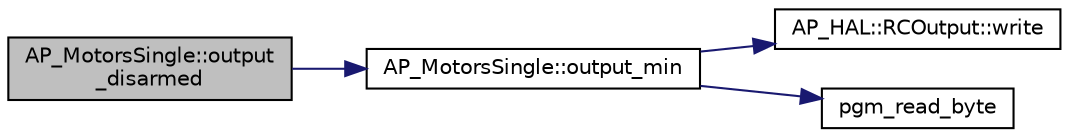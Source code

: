 digraph "AP_MotorsSingle::output_disarmed"
{
 // INTERACTIVE_SVG=YES
  edge [fontname="Helvetica",fontsize="10",labelfontname="Helvetica",labelfontsize="10"];
  node [fontname="Helvetica",fontsize="10",shape=record];
  rankdir="LR";
  Node1 [label="AP_MotorsSingle::output\l_disarmed",height=0.2,width=0.4,color="black", fillcolor="grey75", style="filled" fontcolor="black"];
  Node1 -> Node2 [color="midnightblue",fontsize="10",style="solid",fontname="Helvetica"];
  Node2 [label="AP_MotorsSingle::output_min",height=0.2,width=0.4,color="black", fillcolor="white", style="filled",URL="$classAP__MotorsSingle.html#ae2f20841e0a3aeca9aa79505a4e85eef"];
  Node2 -> Node3 [color="midnightblue",fontsize="10",style="solid",fontname="Helvetica"];
  Node3 [label="AP_HAL::RCOutput::write",height=0.2,width=0.4,color="black", fillcolor="white", style="filled",URL="$classAP__HAL_1_1RCOutput.html#ade509cf82dfb1f6fab3eba0c026c5d60"];
  Node2 -> Node4 [color="midnightblue",fontsize="10",style="solid",fontname="Helvetica"];
  Node4 [label="pgm_read_byte",height=0.2,width=0.4,color="black", fillcolor="white", style="filled",URL="$AP__Progmem__Identity_8h.html#a1514e0408e036062b4af844baaf567da"];
}
